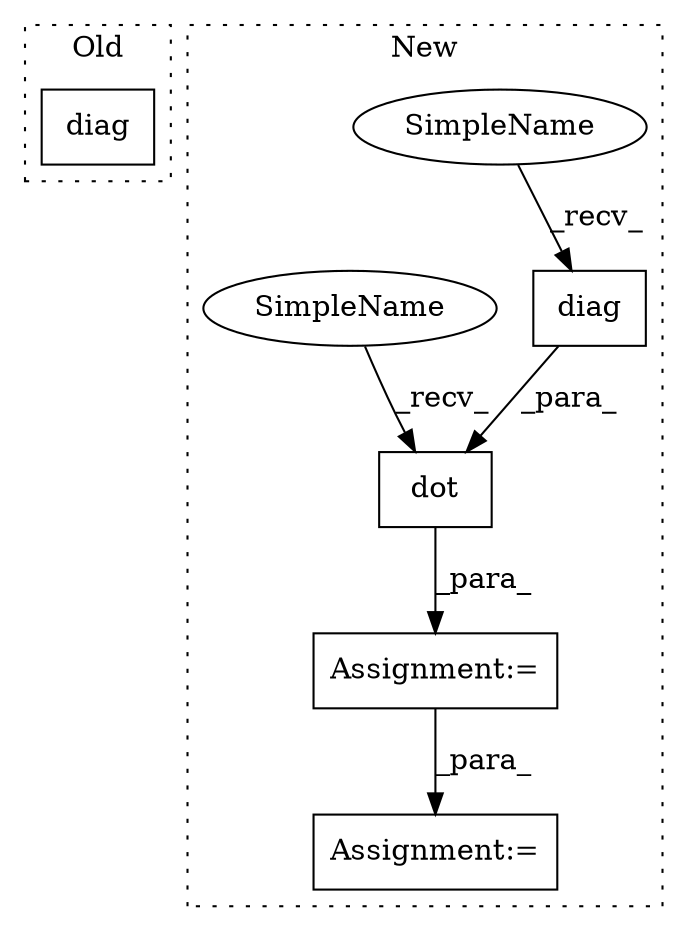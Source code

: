 digraph G {
subgraph cluster0 {
1 [label="diag" a="32" s="4415,4431" l="5,1" shape="box"];
label = "Old";
style="dotted";
}
subgraph cluster1 {
2 [label="dot" a="32" s="4216,4227" l="4,1" shape="box"];
3 [label="Assignment:=" a="7" s="4238" l="1" shape="box"];
4 [label="Assignment:=" a="7" s="4292" l="1" shape="box"];
5 [label="diag" a="32" s="4105,4133" l="5,1" shape="box"];
6 [label="SimpleName" a="42" s="4099" l="5" shape="ellipse"];
7 [label="SimpleName" a="42" s="4210" l="5" shape="ellipse"];
label = "New";
style="dotted";
}
2 -> 3 [label="_para_"];
3 -> 4 [label="_para_"];
5 -> 2 [label="_para_"];
6 -> 5 [label="_recv_"];
7 -> 2 [label="_recv_"];
}